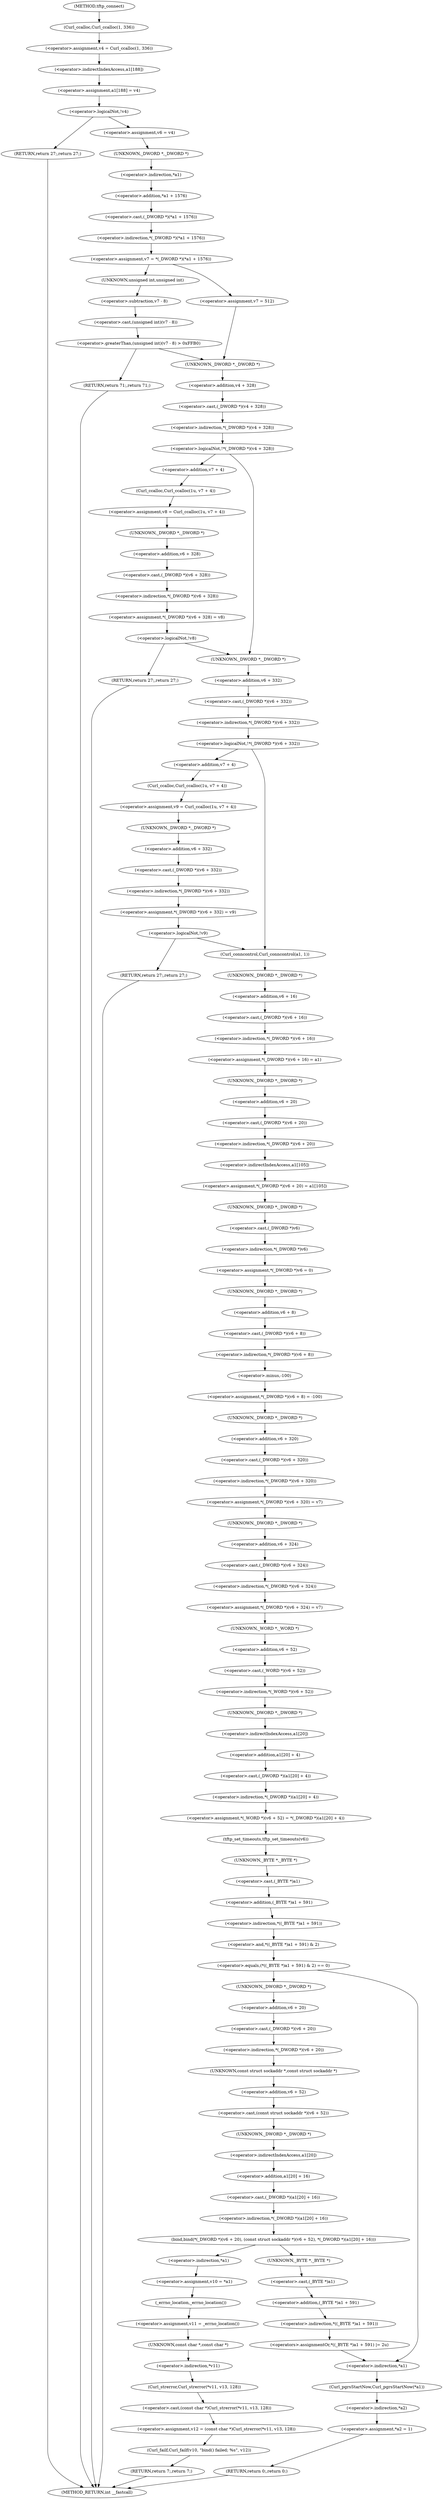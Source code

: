digraph tftp_connect {  
"1000123" [label = "(<operator>.assignment,v4 = Curl_ccalloc(1, 336))" ]
"1000125" [label = "(Curl_ccalloc,Curl_ccalloc(1, 336))" ]
"1000128" [label = "(<operator>.assignment,a1[188] = v4)" ]
"1000129" [label = "(<operator>.indirectIndexAccess,a1[188])" ]
"1000134" [label = "(<operator>.logicalNot,!v4)" ]
"1000136" [label = "(RETURN,return 27;,return 27;)" ]
"1000138" [label = "(<operator>.assignment,v6 = v4)" ]
"1000141" [label = "(<operator>.assignment,v7 = *(_DWORD *)(*a1 + 1576))" ]
"1000143" [label = "(<operator>.indirection,*(_DWORD *)(*a1 + 1576))" ]
"1000144" [label = "(<operator>.cast,(_DWORD *)(*a1 + 1576))" ]
"1000145" [label = "(UNKNOWN,_DWORD *,_DWORD *)" ]
"1000146" [label = "(<operator>.addition,*a1 + 1576)" ]
"1000147" [label = "(<operator>.indirection,*a1)" ]
"1000154" [label = "(<operator>.greaterThan,(unsigned int)(v7 - 8) > 0xFFB0)" ]
"1000155" [label = "(<operator>.cast,(unsigned int)(v7 - 8))" ]
"1000156" [label = "(UNKNOWN,unsigned int,unsigned int)" ]
"1000157" [label = "(<operator>.subtraction,v7 - 8)" ]
"1000161" [label = "(RETURN,return 71;,return 71;)" ]
"1000165" [label = "(<operator>.assignment,v7 = 512)" ]
"1000169" [label = "(<operator>.logicalNot,!*(_DWORD *)(v4 + 328))" ]
"1000170" [label = "(<operator>.indirection,*(_DWORD *)(v4 + 328))" ]
"1000171" [label = "(<operator>.cast,(_DWORD *)(v4 + 328))" ]
"1000172" [label = "(UNKNOWN,_DWORD *,_DWORD *)" ]
"1000173" [label = "(<operator>.addition,v4 + 328)" ]
"1000177" [label = "(<operator>.assignment,v8 = Curl_ccalloc(1u, v7 + 4))" ]
"1000179" [label = "(Curl_ccalloc,Curl_ccalloc(1u, v7 + 4))" ]
"1000181" [label = "(<operator>.addition,v7 + 4)" ]
"1000184" [label = "(<operator>.assignment,*(_DWORD *)(v6 + 328) = v8)" ]
"1000185" [label = "(<operator>.indirection,*(_DWORD *)(v6 + 328))" ]
"1000186" [label = "(<operator>.cast,(_DWORD *)(v6 + 328))" ]
"1000187" [label = "(UNKNOWN,_DWORD *,_DWORD *)" ]
"1000188" [label = "(<operator>.addition,v6 + 328)" ]
"1000193" [label = "(<operator>.logicalNot,!v8)" ]
"1000195" [label = "(RETURN,return 27;,return 27;)" ]
"1000198" [label = "(<operator>.logicalNot,!*(_DWORD *)(v6 + 332))" ]
"1000199" [label = "(<operator>.indirection,*(_DWORD *)(v6 + 332))" ]
"1000200" [label = "(<operator>.cast,(_DWORD *)(v6 + 332))" ]
"1000201" [label = "(UNKNOWN,_DWORD *,_DWORD *)" ]
"1000202" [label = "(<operator>.addition,v6 + 332)" ]
"1000206" [label = "(<operator>.assignment,v9 = Curl_ccalloc(1u, v7 + 4))" ]
"1000208" [label = "(Curl_ccalloc,Curl_ccalloc(1u, v7 + 4))" ]
"1000210" [label = "(<operator>.addition,v7 + 4)" ]
"1000213" [label = "(<operator>.assignment,*(_DWORD *)(v6 + 332) = v9)" ]
"1000214" [label = "(<operator>.indirection,*(_DWORD *)(v6 + 332))" ]
"1000215" [label = "(<operator>.cast,(_DWORD *)(v6 + 332))" ]
"1000216" [label = "(UNKNOWN,_DWORD *,_DWORD *)" ]
"1000217" [label = "(<operator>.addition,v6 + 332)" ]
"1000222" [label = "(<operator>.logicalNot,!v9)" ]
"1000224" [label = "(RETURN,return 27;,return 27;)" ]
"1000226" [label = "(Curl_conncontrol,Curl_conncontrol(a1, 1))" ]
"1000229" [label = "(<operator>.assignment,*(_DWORD *)(v6 + 16) = a1)" ]
"1000230" [label = "(<operator>.indirection,*(_DWORD *)(v6 + 16))" ]
"1000231" [label = "(<operator>.cast,(_DWORD *)(v6 + 16))" ]
"1000232" [label = "(UNKNOWN,_DWORD *,_DWORD *)" ]
"1000233" [label = "(<operator>.addition,v6 + 16)" ]
"1000237" [label = "(<operator>.assignment,*(_DWORD *)(v6 + 20) = a1[105])" ]
"1000238" [label = "(<operator>.indirection,*(_DWORD *)(v6 + 20))" ]
"1000239" [label = "(<operator>.cast,(_DWORD *)(v6 + 20))" ]
"1000240" [label = "(UNKNOWN,_DWORD *,_DWORD *)" ]
"1000241" [label = "(<operator>.addition,v6 + 20)" ]
"1000244" [label = "(<operator>.indirectIndexAccess,a1[105])" ]
"1000247" [label = "(<operator>.assignment,*(_DWORD *)v6 = 0)" ]
"1000248" [label = "(<operator>.indirection,*(_DWORD *)v6)" ]
"1000249" [label = "(<operator>.cast,(_DWORD *)v6)" ]
"1000250" [label = "(UNKNOWN,_DWORD *,_DWORD *)" ]
"1000253" [label = "(<operator>.assignment,*(_DWORD *)(v6 + 8) = -100)" ]
"1000254" [label = "(<operator>.indirection,*(_DWORD *)(v6 + 8))" ]
"1000255" [label = "(<operator>.cast,(_DWORD *)(v6 + 8))" ]
"1000256" [label = "(UNKNOWN,_DWORD *,_DWORD *)" ]
"1000257" [label = "(<operator>.addition,v6 + 8)" ]
"1000260" [label = "(<operator>.minus,-100)" ]
"1000262" [label = "(<operator>.assignment,*(_DWORD *)(v6 + 320) = v7)" ]
"1000263" [label = "(<operator>.indirection,*(_DWORD *)(v6 + 320))" ]
"1000264" [label = "(<operator>.cast,(_DWORD *)(v6 + 320))" ]
"1000265" [label = "(UNKNOWN,_DWORD *,_DWORD *)" ]
"1000266" [label = "(<operator>.addition,v6 + 320)" ]
"1000270" [label = "(<operator>.assignment,*(_DWORD *)(v6 + 324) = v7)" ]
"1000271" [label = "(<operator>.indirection,*(_DWORD *)(v6 + 324))" ]
"1000272" [label = "(<operator>.cast,(_DWORD *)(v6 + 324))" ]
"1000273" [label = "(UNKNOWN,_DWORD *,_DWORD *)" ]
"1000274" [label = "(<operator>.addition,v6 + 324)" ]
"1000278" [label = "(<operator>.assignment,*(_WORD *)(v6 + 52) = *(_DWORD *)(a1[20] + 4))" ]
"1000279" [label = "(<operator>.indirection,*(_WORD *)(v6 + 52))" ]
"1000280" [label = "(<operator>.cast,(_WORD *)(v6 + 52))" ]
"1000281" [label = "(UNKNOWN,_WORD *,_WORD *)" ]
"1000282" [label = "(<operator>.addition,v6 + 52)" ]
"1000285" [label = "(<operator>.indirection,*(_DWORD *)(a1[20] + 4))" ]
"1000286" [label = "(<operator>.cast,(_DWORD *)(a1[20] + 4))" ]
"1000287" [label = "(UNKNOWN,_DWORD *,_DWORD *)" ]
"1000288" [label = "(<operator>.addition,a1[20] + 4)" ]
"1000289" [label = "(<operator>.indirectIndexAccess,a1[20])" ]
"1000293" [label = "(tftp_set_timeouts,tftp_set_timeouts(v6))" ]
"1000296" [label = "(<operator>.equals,(*((_BYTE *)a1 + 591) & 2) == 0)" ]
"1000297" [label = "(<operator>.and,*((_BYTE *)a1 + 591) & 2)" ]
"1000298" [label = "(<operator>.indirection,*((_BYTE *)a1 + 591))" ]
"1000299" [label = "(<operator>.addition,(_BYTE *)a1 + 591)" ]
"1000300" [label = "(<operator>.cast,(_BYTE *)a1)" ]
"1000301" [label = "(UNKNOWN,_BYTE *,_BYTE *)" ]
"1000308" [label = "(bind,bind(*(_DWORD *)(v6 + 20), (const struct sockaddr *)(v6 + 52), *(_DWORD *)(a1[20] + 16)))" ]
"1000309" [label = "(<operator>.indirection,*(_DWORD *)(v6 + 20))" ]
"1000310" [label = "(<operator>.cast,(_DWORD *)(v6 + 20))" ]
"1000311" [label = "(UNKNOWN,_DWORD *,_DWORD *)" ]
"1000312" [label = "(<operator>.addition,v6 + 20)" ]
"1000315" [label = "(<operator>.cast,(const struct sockaddr *)(v6 + 52))" ]
"1000316" [label = "(UNKNOWN,const struct sockaddr *,const struct sockaddr *)" ]
"1000317" [label = "(<operator>.addition,v6 + 52)" ]
"1000320" [label = "(<operator>.indirection,*(_DWORD *)(a1[20] + 16))" ]
"1000321" [label = "(<operator>.cast,(_DWORD *)(a1[20] + 16))" ]
"1000322" [label = "(UNKNOWN,_DWORD *,_DWORD *)" ]
"1000323" [label = "(<operator>.addition,a1[20] + 16)" ]
"1000324" [label = "(<operator>.indirectIndexAccess,a1[20])" ]
"1000329" [label = "(<operator>.assignment,v10 = *a1)" ]
"1000331" [label = "(<operator>.indirection,*a1)" ]
"1000333" [label = "(<operator>.assignment,v11 = _errno_location())" ]
"1000335" [label = "(_errno_location,_errno_location())" ]
"1000336" [label = "(<operator>.assignment,v12 = (const char *)Curl_strerror(*v11, v13, 128))" ]
"1000338" [label = "(<operator>.cast,(const char *)Curl_strerror(*v11, v13, 128))" ]
"1000339" [label = "(UNKNOWN,const char *,const char *)" ]
"1000340" [label = "(Curl_strerror,Curl_strerror(*v11, v13, 128))" ]
"1000341" [label = "(<operator>.indirection,*v11)" ]
"1000345" [label = "(Curl_failf,Curl_failf(v10, \"bind() failed; %s\", v12))" ]
"1000349" [label = "(RETURN,return 7;,return 7;)" ]
"1000351" [label = "(<operators>.assignmentOr,*((_BYTE *)a1 + 591) |= 2u)" ]
"1000352" [label = "(<operator>.indirection,*((_BYTE *)a1 + 591))" ]
"1000353" [label = "(<operator>.addition,(_BYTE *)a1 + 591)" ]
"1000354" [label = "(<operator>.cast,(_BYTE *)a1)" ]
"1000355" [label = "(UNKNOWN,_BYTE *,_BYTE *)" ]
"1000359" [label = "(Curl_pgrsStartNow,Curl_pgrsStartNow(*a1))" ]
"1000360" [label = "(<operator>.indirection,*a1)" ]
"1000362" [label = "(<operator>.assignment,*a2 = 1)" ]
"1000363" [label = "(<operator>.indirection,*a2)" ]
"1000366" [label = "(RETURN,return 0;,return 0;)" ]
"1000110" [label = "(METHOD,tftp_connect)" ]
"1000368" [label = "(METHOD_RETURN,int __fastcall)" ]
  "1000123" -> "1000129" 
  "1000125" -> "1000123" 
  "1000128" -> "1000134" 
  "1000129" -> "1000128" 
  "1000134" -> "1000136" 
  "1000134" -> "1000138" 
  "1000136" -> "1000368" 
  "1000138" -> "1000145" 
  "1000141" -> "1000156" 
  "1000141" -> "1000165" 
  "1000143" -> "1000141" 
  "1000144" -> "1000143" 
  "1000145" -> "1000147" 
  "1000146" -> "1000144" 
  "1000147" -> "1000146" 
  "1000154" -> "1000172" 
  "1000154" -> "1000161" 
  "1000155" -> "1000154" 
  "1000156" -> "1000157" 
  "1000157" -> "1000155" 
  "1000161" -> "1000368" 
  "1000165" -> "1000172" 
  "1000169" -> "1000201" 
  "1000169" -> "1000181" 
  "1000170" -> "1000169" 
  "1000171" -> "1000170" 
  "1000172" -> "1000173" 
  "1000173" -> "1000171" 
  "1000177" -> "1000187" 
  "1000179" -> "1000177" 
  "1000181" -> "1000179" 
  "1000184" -> "1000193" 
  "1000185" -> "1000184" 
  "1000186" -> "1000185" 
  "1000187" -> "1000188" 
  "1000188" -> "1000186" 
  "1000193" -> "1000201" 
  "1000193" -> "1000195" 
  "1000195" -> "1000368" 
  "1000198" -> "1000210" 
  "1000198" -> "1000226" 
  "1000199" -> "1000198" 
  "1000200" -> "1000199" 
  "1000201" -> "1000202" 
  "1000202" -> "1000200" 
  "1000206" -> "1000216" 
  "1000208" -> "1000206" 
  "1000210" -> "1000208" 
  "1000213" -> "1000222" 
  "1000214" -> "1000213" 
  "1000215" -> "1000214" 
  "1000216" -> "1000217" 
  "1000217" -> "1000215" 
  "1000222" -> "1000224" 
  "1000222" -> "1000226" 
  "1000224" -> "1000368" 
  "1000226" -> "1000232" 
  "1000229" -> "1000240" 
  "1000230" -> "1000229" 
  "1000231" -> "1000230" 
  "1000232" -> "1000233" 
  "1000233" -> "1000231" 
  "1000237" -> "1000250" 
  "1000238" -> "1000244" 
  "1000239" -> "1000238" 
  "1000240" -> "1000241" 
  "1000241" -> "1000239" 
  "1000244" -> "1000237" 
  "1000247" -> "1000256" 
  "1000248" -> "1000247" 
  "1000249" -> "1000248" 
  "1000250" -> "1000249" 
  "1000253" -> "1000265" 
  "1000254" -> "1000260" 
  "1000255" -> "1000254" 
  "1000256" -> "1000257" 
  "1000257" -> "1000255" 
  "1000260" -> "1000253" 
  "1000262" -> "1000273" 
  "1000263" -> "1000262" 
  "1000264" -> "1000263" 
  "1000265" -> "1000266" 
  "1000266" -> "1000264" 
  "1000270" -> "1000281" 
  "1000271" -> "1000270" 
  "1000272" -> "1000271" 
  "1000273" -> "1000274" 
  "1000274" -> "1000272" 
  "1000278" -> "1000293" 
  "1000279" -> "1000287" 
  "1000280" -> "1000279" 
  "1000281" -> "1000282" 
  "1000282" -> "1000280" 
  "1000285" -> "1000278" 
  "1000286" -> "1000285" 
  "1000287" -> "1000289" 
  "1000288" -> "1000286" 
  "1000289" -> "1000288" 
  "1000293" -> "1000301" 
  "1000296" -> "1000311" 
  "1000296" -> "1000360" 
  "1000297" -> "1000296" 
  "1000298" -> "1000297" 
  "1000299" -> "1000298" 
  "1000300" -> "1000299" 
  "1000301" -> "1000300" 
  "1000308" -> "1000355" 
  "1000308" -> "1000331" 
  "1000309" -> "1000316" 
  "1000310" -> "1000309" 
  "1000311" -> "1000312" 
  "1000312" -> "1000310" 
  "1000315" -> "1000322" 
  "1000316" -> "1000317" 
  "1000317" -> "1000315" 
  "1000320" -> "1000308" 
  "1000321" -> "1000320" 
  "1000322" -> "1000324" 
  "1000323" -> "1000321" 
  "1000324" -> "1000323" 
  "1000329" -> "1000335" 
  "1000331" -> "1000329" 
  "1000333" -> "1000339" 
  "1000335" -> "1000333" 
  "1000336" -> "1000345" 
  "1000338" -> "1000336" 
  "1000339" -> "1000341" 
  "1000340" -> "1000338" 
  "1000341" -> "1000340" 
  "1000345" -> "1000349" 
  "1000349" -> "1000368" 
  "1000351" -> "1000360" 
  "1000352" -> "1000351" 
  "1000353" -> "1000352" 
  "1000354" -> "1000353" 
  "1000355" -> "1000354" 
  "1000359" -> "1000363" 
  "1000360" -> "1000359" 
  "1000362" -> "1000366" 
  "1000363" -> "1000362" 
  "1000366" -> "1000368" 
  "1000110" -> "1000125" 
}
